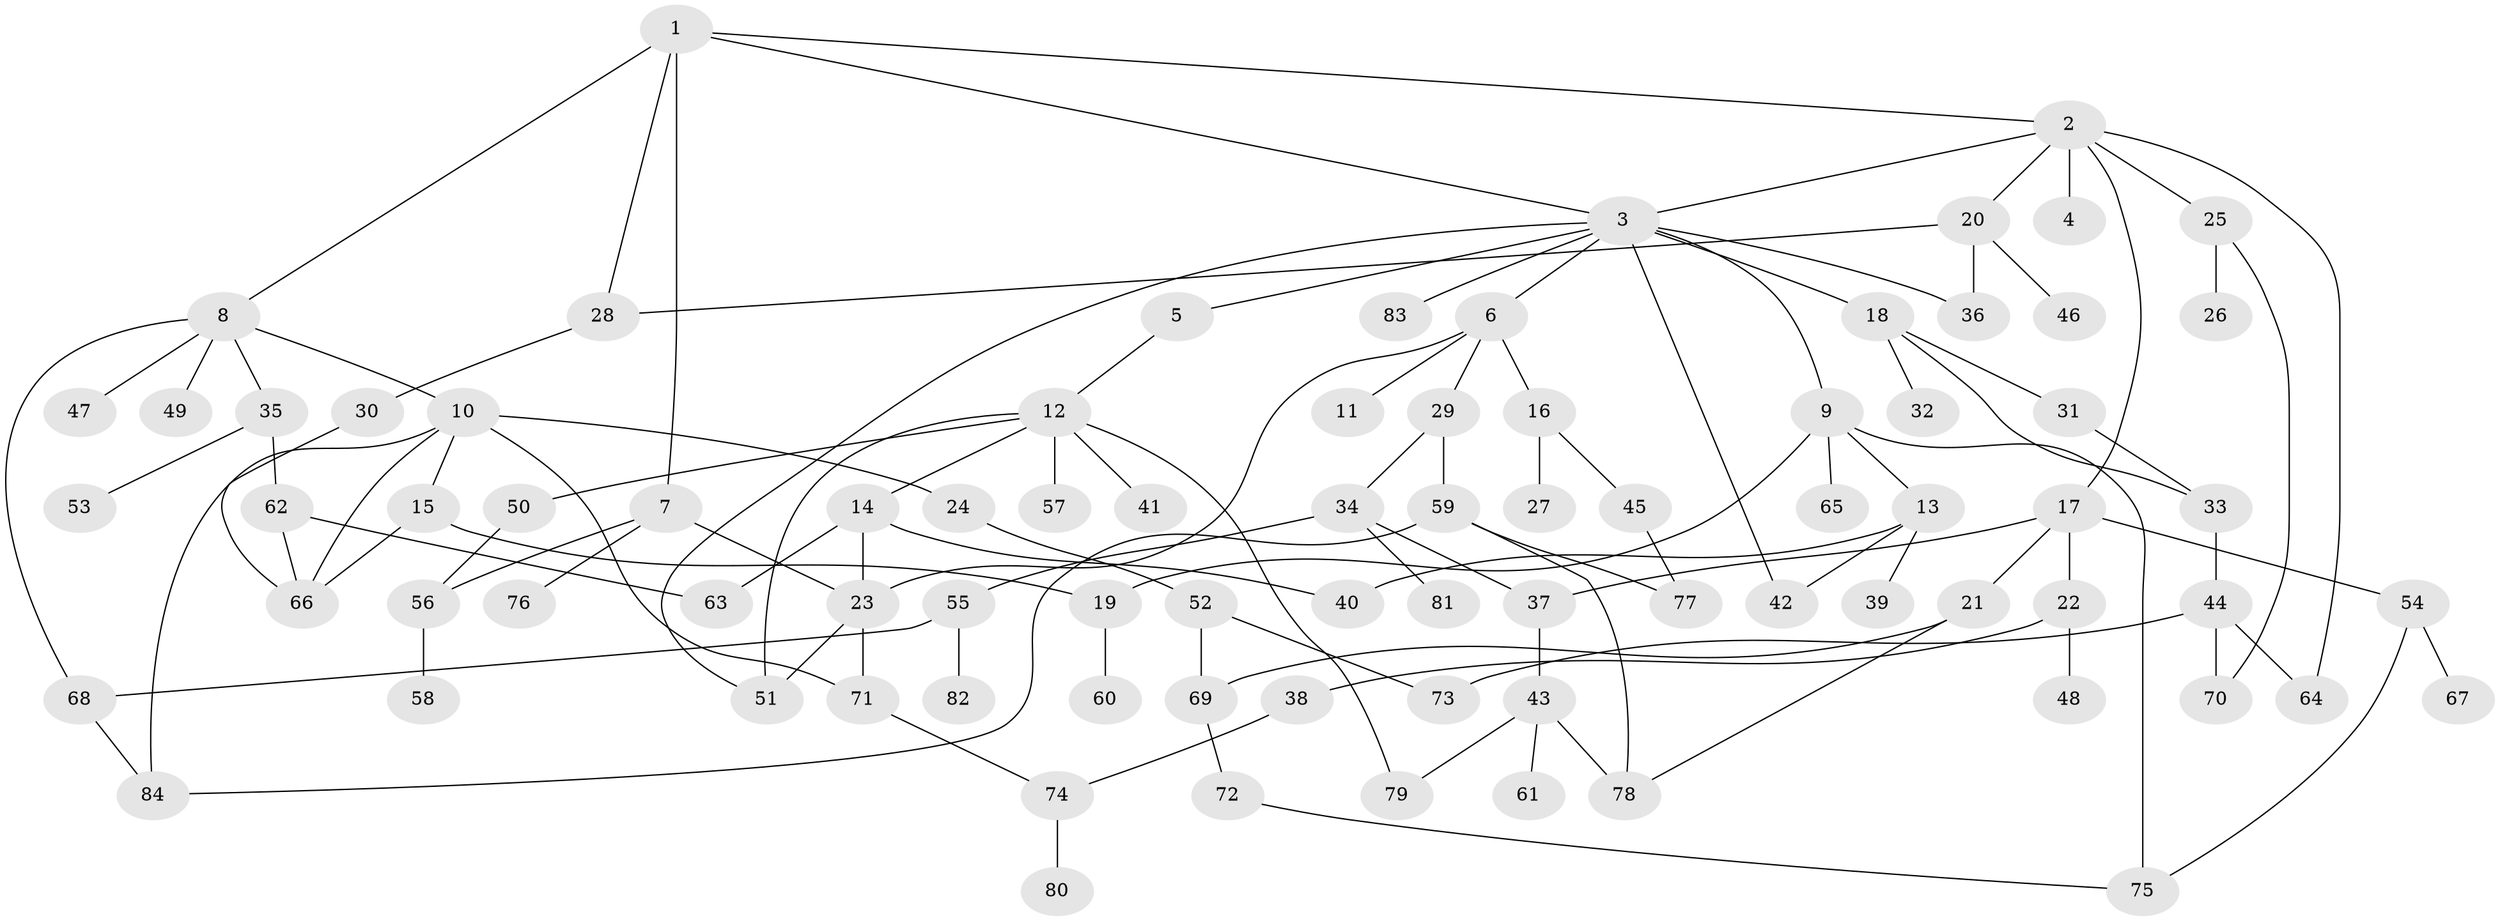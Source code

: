 // coarse degree distribution, {20: 0.030303030303030304, 1: 0.30303030303030304, 7: 0.12121212121212122, 5: 0.06060606060606061, 3: 0.12121212121212122, 4: 0.09090909090909091, 2: 0.2727272727272727}
// Generated by graph-tools (version 1.1) at 2025/16/03/04/25 18:16:47]
// undirected, 84 vertices, 115 edges
graph export_dot {
graph [start="1"]
  node [color=gray90,style=filled];
  1;
  2;
  3;
  4;
  5;
  6;
  7;
  8;
  9;
  10;
  11;
  12;
  13;
  14;
  15;
  16;
  17;
  18;
  19;
  20;
  21;
  22;
  23;
  24;
  25;
  26;
  27;
  28;
  29;
  30;
  31;
  32;
  33;
  34;
  35;
  36;
  37;
  38;
  39;
  40;
  41;
  42;
  43;
  44;
  45;
  46;
  47;
  48;
  49;
  50;
  51;
  52;
  53;
  54;
  55;
  56;
  57;
  58;
  59;
  60;
  61;
  62;
  63;
  64;
  65;
  66;
  67;
  68;
  69;
  70;
  71;
  72;
  73;
  74;
  75;
  76;
  77;
  78;
  79;
  80;
  81;
  82;
  83;
  84;
  1 -- 2;
  1 -- 7;
  1 -- 8;
  1 -- 3;
  1 -- 28;
  2 -- 3;
  2 -- 4;
  2 -- 17;
  2 -- 20;
  2 -- 25;
  2 -- 64;
  3 -- 5;
  3 -- 6;
  3 -- 9;
  3 -- 18;
  3 -- 36;
  3 -- 42;
  3 -- 83;
  3 -- 51;
  5 -- 12;
  6 -- 11;
  6 -- 16;
  6 -- 29;
  6 -- 23;
  7 -- 56;
  7 -- 76;
  7 -- 23;
  8 -- 10;
  8 -- 35;
  8 -- 47;
  8 -- 49;
  8 -- 68;
  9 -- 13;
  9 -- 65;
  9 -- 75;
  9 -- 19;
  10 -- 15;
  10 -- 24;
  10 -- 71;
  10 -- 84;
  10 -- 66;
  12 -- 14;
  12 -- 41;
  12 -- 50;
  12 -- 57;
  12 -- 79;
  12 -- 51;
  13 -- 39;
  13 -- 42;
  13 -- 40;
  14 -- 23;
  14 -- 40;
  14 -- 63;
  15 -- 19;
  15 -- 66;
  16 -- 27;
  16 -- 45;
  17 -- 21;
  17 -- 22;
  17 -- 37;
  17 -- 54;
  18 -- 31;
  18 -- 32;
  18 -- 33;
  19 -- 60;
  20 -- 28;
  20 -- 46;
  20 -- 36;
  21 -- 78;
  21 -- 69;
  22 -- 38;
  22 -- 48;
  23 -- 51;
  23 -- 71;
  24 -- 52;
  25 -- 26;
  25 -- 70;
  28 -- 30;
  29 -- 34;
  29 -- 59;
  30 -- 66;
  31 -- 33;
  33 -- 44;
  34 -- 55;
  34 -- 81;
  34 -- 37;
  35 -- 53;
  35 -- 62;
  37 -- 43;
  38 -- 74;
  43 -- 61;
  43 -- 79;
  43 -- 78;
  44 -- 70;
  44 -- 64;
  44 -- 73;
  45 -- 77;
  50 -- 56;
  52 -- 69;
  52 -- 73;
  54 -- 67;
  54 -- 75;
  55 -- 68;
  55 -- 82;
  56 -- 58;
  59 -- 77;
  59 -- 78;
  59 -- 84;
  62 -- 63;
  62 -- 66;
  68 -- 84;
  69 -- 72;
  71 -- 74;
  72 -- 75;
  74 -- 80;
}
